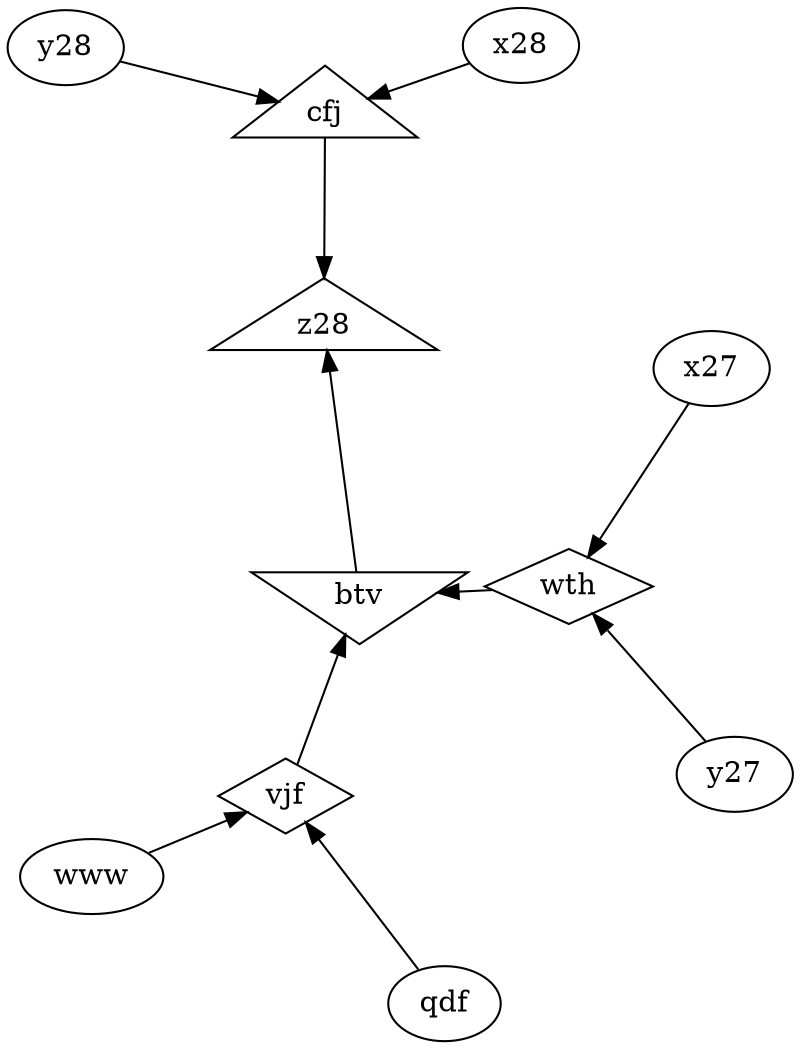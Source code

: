 digraph g1 {
  layout="fdp";
  overlap="false";
  splines="true";
  btv [shape=invtriangle]
  wth -> btv
  vjf -> btv
  cfj [shape=triangle]
  x28 -> cfj
  y28 -> cfj
  vjf [shape=diamond]
  www -> vjf
  qdf -> vjf
  wth [shape=diamond]
  y27 -> wth
  x27 -> wth
  z28 [shape=triangle]
  btv -> z28
  cfj -> z28
}
